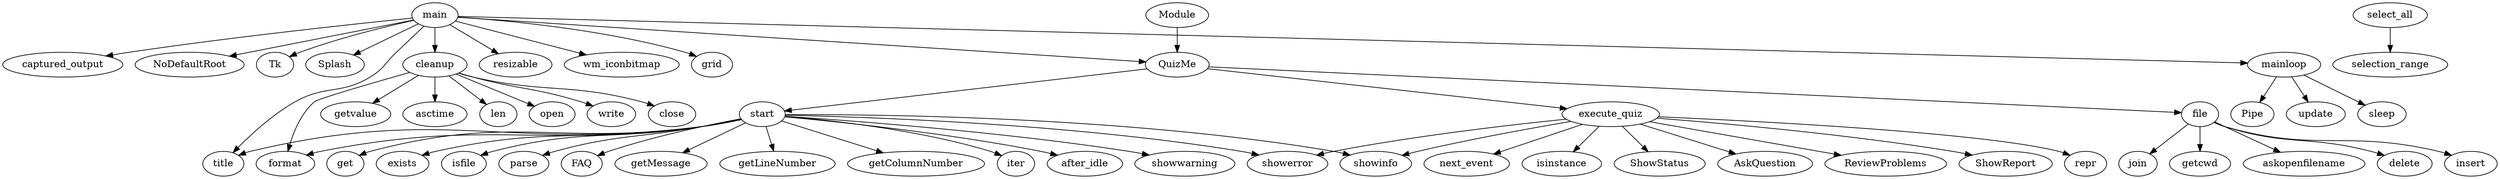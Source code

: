 strict digraph  {
main;
captured_output;
NoDefaultRoot;
Tk;
Splash;
title;
resizable;
wm_iconbitmap;
QuizMe;
grid;
mainloop;
cleanup;
Pipe;
update;
sleep;
getvalue;
asctime;
len;
format;
open;
write;
close;
select_all;
selection_range;
file;
join;
getcwd;
askopenfilename;
delete;
insert;
start;
get;
exists;
isfile;
parse;
FAQ;
getMessage;
getLineNumber;
getColumnNumber;
showerror;
iter;
after_idle;
showwarning;
showinfo;
execute_quiz;
next_event;
isinstance;
ShowStatus;
AskQuestion;
ReviewProblems;
ShowReport;
repr;
Module;
main -> captured_output;
main -> NoDefaultRoot;
main -> Tk;
main -> Splash;
main -> title;
main -> resizable;
main -> wm_iconbitmap;
main -> QuizMe;
main -> grid;
main -> mainloop;
main -> cleanup;
QuizMe -> file;
QuizMe -> start;
QuizMe -> execute_quiz;
mainloop -> Pipe;
mainloop -> update;
mainloop -> sleep;
cleanup -> getvalue;
cleanup -> asctime;
cleanup -> len;
cleanup -> format;
cleanup -> open;
cleanup -> write;
cleanup -> close;
select_all -> selection_range;
file -> join;
file -> getcwd;
file -> askopenfilename;
file -> delete;
file -> insert;
start -> get;
start -> exists;
start -> isfile;
start -> parse;
start -> FAQ;
start -> title;
start -> getMessage;
start -> getLineNumber;
start -> getColumnNumber;
start -> format;
start -> showerror;
start -> iter;
start -> after_idle;
start -> showwarning;
start -> showinfo;
execute_quiz -> next_event;
execute_quiz -> isinstance;
execute_quiz -> ShowStatus;
execute_quiz -> AskQuestion;
execute_quiz -> ReviewProblems;
execute_quiz -> ShowReport;
execute_quiz -> showinfo;
execute_quiz -> repr;
execute_quiz -> showerror;
Module -> QuizMe;
}
